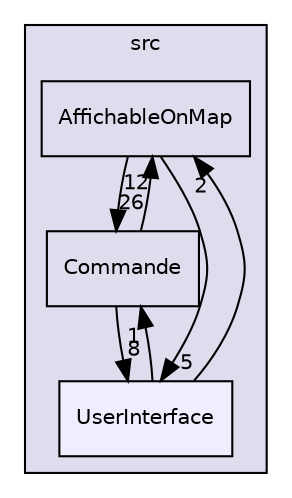digraph "/home/aymeric/Documents/Travail/Polytech/S8/INFO/Projet/testes/testUI/src/UserInterface" {
  compound=true
  node [ fontsize="10", fontname="Helvetica"];
  edge [ labelfontsize="10", labelfontname="Helvetica"];
  subgraph clusterdir_68267d1309a1af8e8297ef4c3efbcdba {
    graph [ bgcolor="#ddddee", pencolor="black", label="src" fontname="Helvetica", fontsize="10", URL="dir_68267d1309a1af8e8297ef4c3efbcdba.html"]
  dir_16e9d917de5e88badbfc0ef7cd98b1a0 [shape=box label="AffichableOnMap" URL="dir_16e9d917de5e88badbfc0ef7cd98b1a0.html"];
  dir_4daa9e933e0e2dd844dc526d7d8fe4e8 [shape=box label="Commande" URL="dir_4daa9e933e0e2dd844dc526d7d8fe4e8.html"];
  dir_81e13ff2cf2ef9aa9f9e473f8360d78f [shape=box, label="UserInterface", style="filled", fillcolor="#eeeeff", pencolor="black", URL="dir_81e13ff2cf2ef9aa9f9e473f8360d78f.html"];
  }
  dir_16e9d917de5e88badbfc0ef7cd98b1a0->dir_4daa9e933e0e2dd844dc526d7d8fe4e8 [headlabel="26", labeldistance=1.5 headhref="dir_000001_000003.html"];
  dir_16e9d917de5e88badbfc0ef7cd98b1a0->dir_81e13ff2cf2ef9aa9f9e473f8360d78f [headlabel="5", labeldistance=1.5 headhref="dir_000001_000004.html"];
  dir_4daa9e933e0e2dd844dc526d7d8fe4e8->dir_16e9d917de5e88badbfc0ef7cd98b1a0 [headlabel="12", labeldistance=1.5 headhref="dir_000003_000001.html"];
  dir_4daa9e933e0e2dd844dc526d7d8fe4e8->dir_81e13ff2cf2ef9aa9f9e473f8360d78f [headlabel="8", labeldistance=1.5 headhref="dir_000003_000004.html"];
  dir_81e13ff2cf2ef9aa9f9e473f8360d78f->dir_16e9d917de5e88badbfc0ef7cd98b1a0 [headlabel="2", labeldistance=1.5 headhref="dir_000004_000001.html"];
  dir_81e13ff2cf2ef9aa9f9e473f8360d78f->dir_4daa9e933e0e2dd844dc526d7d8fe4e8 [headlabel="1", labeldistance=1.5 headhref="dir_000004_000003.html"];
}
